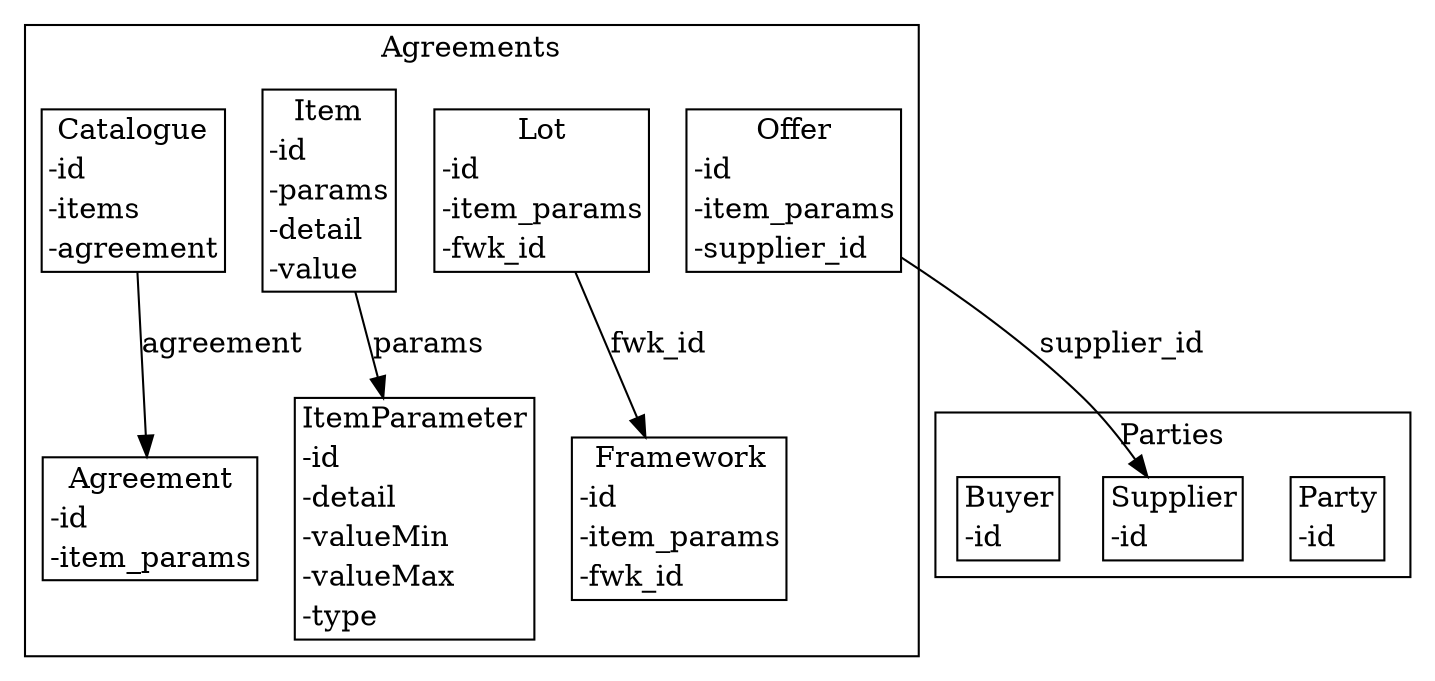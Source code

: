strict digraph {
subgraph cluster_Agreements {
node [shape=plaintext margin=0];
label=Agreements;
"ItemParameter" [label=<<table BORDER="1" CELLBORDER="0" CELLSPACING="0"><TH><TD>ItemParameter</TD></TH><TR><TD ALIGN="LEFT">-id</TD></TR><TR><TD ALIGN="LEFT">-detail</TD></TR><TR><TD ALIGN="LEFT">-valueMin</TD></TR><TR><TD ALIGN="LEFT">-valueMax</TD></TR><TR><TD ALIGN="LEFT">-type</TD></TR></table>>];
"Agreement" [label=<<table BORDER="1" CELLBORDER="0" CELLSPACING="0"><TH><TD>Agreement</TD></TH><TR><TD ALIGN="LEFT">-id</TD></TR><TR><TD ALIGN="LEFT">-item_params</TD></TR></table>>];
"Framework" [label=<<table BORDER="1" CELLBORDER="0" CELLSPACING="0"><TH><TD>Framework</TD></TH><TR><TD ALIGN="LEFT">-id</TD></TR><TR><TD ALIGN="LEFT">-item_params</TD></TR><TR><TD ALIGN="LEFT">-fwk_id</TD></TR></table>>];
"Lot" [label=<<table BORDER="1" CELLBORDER="0" CELLSPACING="0"><TH><TD>Lot</TD></TH><TR><TD ALIGN="LEFT">-id</TD></TR><TR><TD ALIGN="LEFT">-item_params</TD></TR><TR><TD ALIGN="LEFT">-fwk_id</TD></TR></table>>];
"Item" [label=<<table BORDER="1" CELLBORDER="0" CELLSPACING="0"><TH><TD>Item</TD></TH><TR><TD ALIGN="LEFT">-id</TD></TR><TR><TD ALIGN="LEFT">-params</TD></TR><TR><TD ALIGN="LEFT">-detail</TD></TR><TR><TD ALIGN="LEFT">-value</TD></TR></table>>];
"Catalogue" [label=<<table BORDER="1" CELLBORDER="0" CELLSPACING="0"><TH><TD>Catalogue</TD></TH><TR><TD ALIGN="LEFT">-id</TD></TR><TR><TD ALIGN="LEFT">-items</TD></TR><TR><TD ALIGN="LEFT">-agreement</TD></TR></table>>];
"Offer" [label=<<table BORDER="1" CELLBORDER="0" CELLSPACING="0"><TH><TD>Offer</TD></TH><TR><TD ALIGN="LEFT">-id</TD></TR><TR><TD ALIGN="LEFT">-item_params</TD></TR><TR><TD ALIGN="LEFT">-supplier_id</TD></TR></table>>];
}
subgraph cluster_Parties {
node [shape=plaintext margin=0];
label=Parties;
"Party" [label=<<table BORDER="1" CELLBORDER="0" CELLSPACING="0"><TH><TD>Party</TD></TH><TR><TD ALIGN="LEFT">-id</TD></TR></table>>];
"Supplier" [label=<<table BORDER="1" CELLBORDER="0" CELLSPACING="0"><TH><TD>Supplier</TD></TH><TR><TD ALIGN="LEFT">-id</TD></TR></table>>];
"Buyer" [label=<<table BORDER="1" CELLBORDER="0" CELLSPACING="0"><TH><TD>Buyer</TD></TH><TR><TD ALIGN="LEFT">-id</TD></TR></table>>];
}
"Lot" -> "Framework" [label=fwk_id];
"Item" -> "ItemParameter" [label=params];
"Catalogue" -> "Agreement" [label=agreement];
"Offer" -> "Supplier" [label=supplier_id];
}
